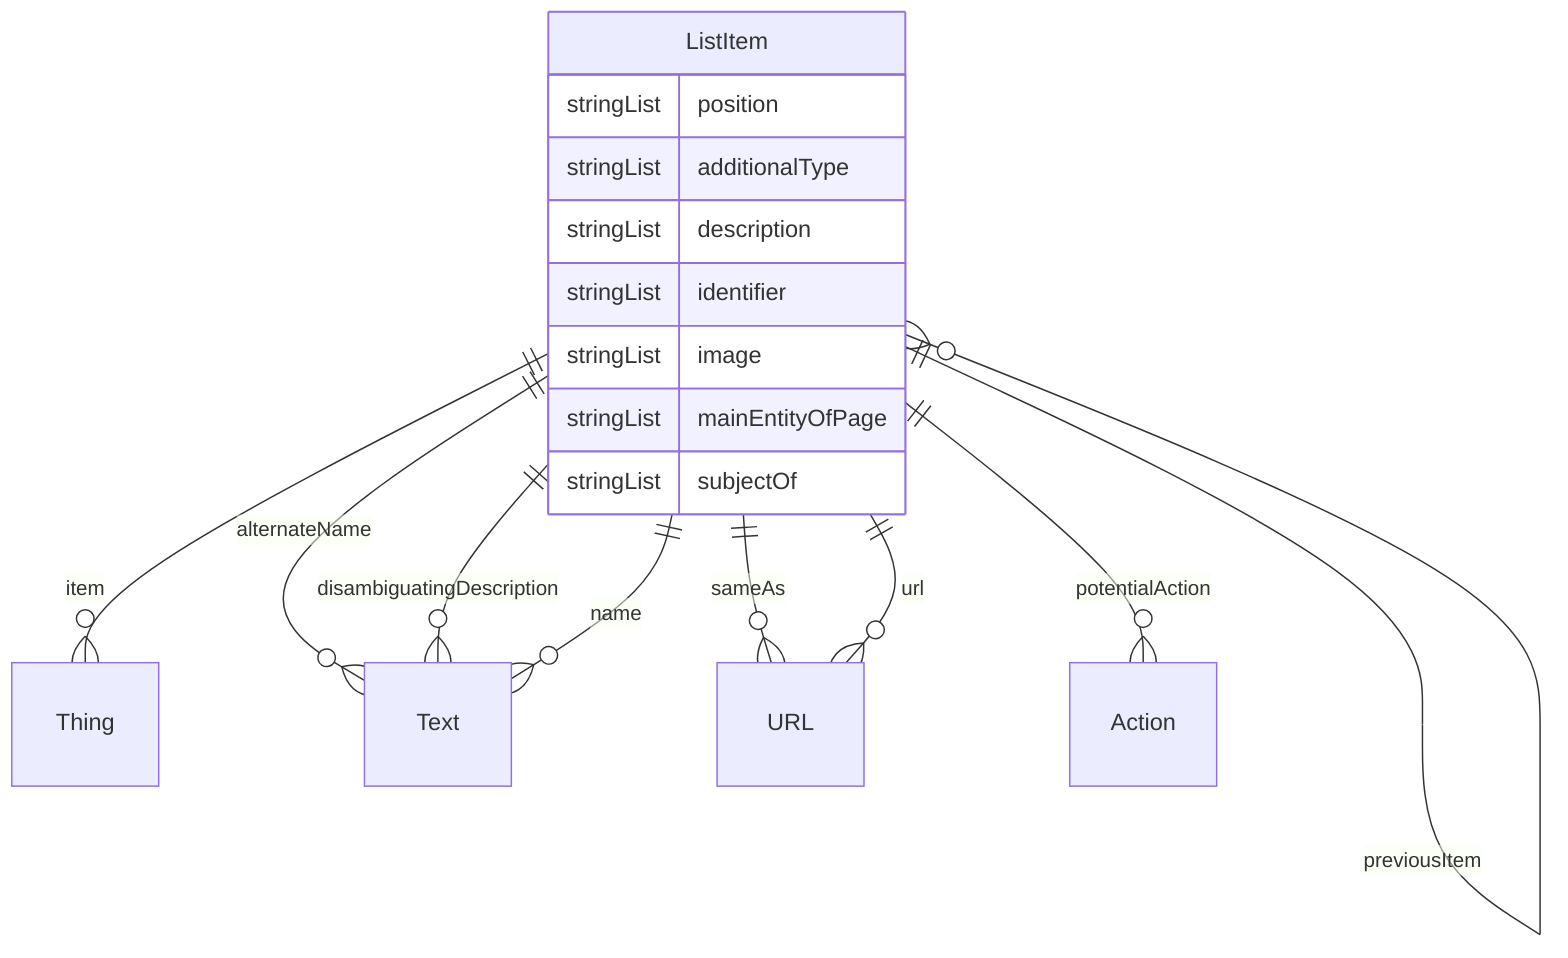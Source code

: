 erDiagram
ListItem {
    stringList position  
    stringList additionalType  
    stringList description  
    stringList identifier  
    stringList image  
    stringList mainEntityOfPage  
    stringList subjectOf  
}

ListItem ||--}o Thing : "item"
ListItem ||--}o ListItem : "nextItem"
ListItem ||--}o ListItem : "previousItem"
ListItem ||--}o Text : "alternateName"
ListItem ||--}o Text : "disambiguatingDescription"
ListItem ||--}o Text : "name"
ListItem ||--}o URL : "sameAs"
ListItem ||--}o Action : "potentialAction"
ListItem ||--}o URL : "url"